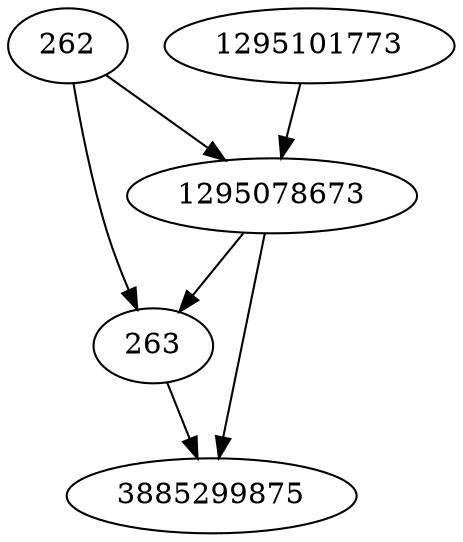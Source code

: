 strict digraph  {
3885299875;
262;
263;
1295101773;
1295078673;
262 -> 1295078673;
262 -> 263;
263 -> 3885299875;
1295101773 -> 1295078673;
1295078673 -> 263;
1295078673 -> 3885299875;
}
